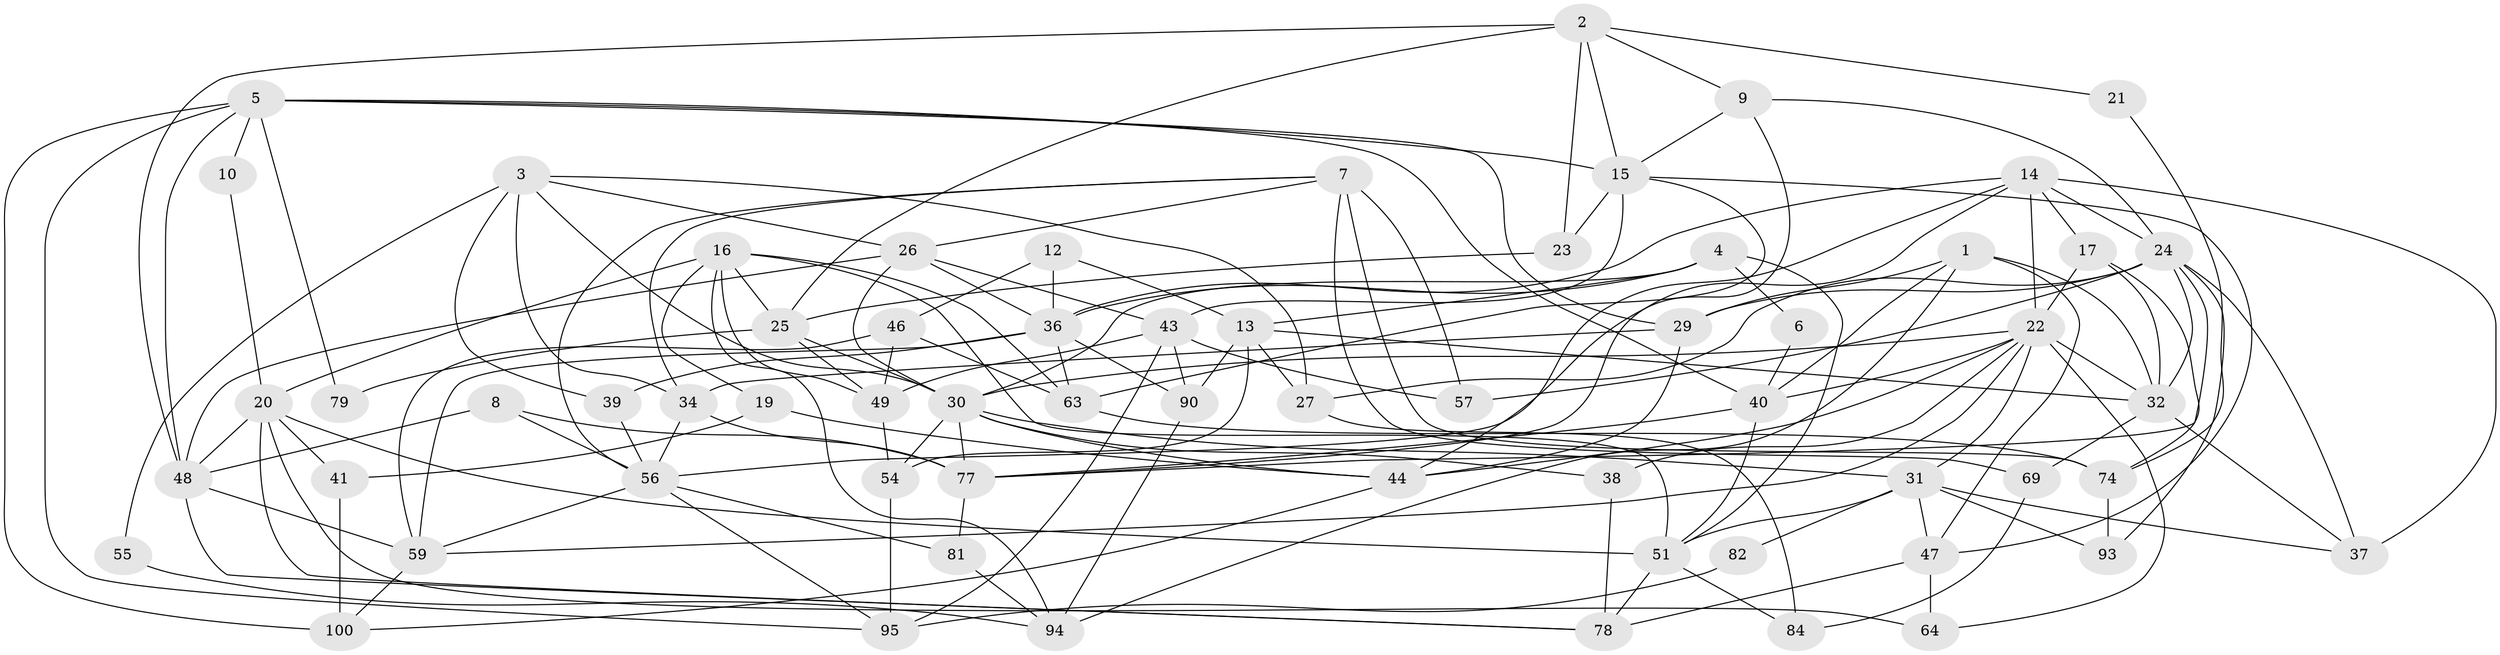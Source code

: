 // original degree distribution, {4: 0.2, 3: 0.26, 7: 0.06, 2: 0.17, 5: 0.2, 6: 0.11}
// Generated by graph-tools (version 1.1) at 2025/11/02/21/25 10:11:14]
// undirected, 63 vertices, 157 edges
graph export_dot {
graph [start="1"]
  node [color=gray90,style=filled];
  1 [super="+75"];
  2 [super="+18"];
  3 [super="+80"];
  4 [super="+85"];
  5 [super="+11"];
  6;
  7 [super="+97"];
  8;
  9;
  10;
  12;
  13 [super="+83"];
  14;
  15 [super="+28"];
  16 [super="+42"];
  17;
  19 [super="+76"];
  20 [super="+35"];
  21;
  22 [super="+71"];
  23 [super="+33"];
  24 [super="+60"];
  25;
  26 [super="+61"];
  27;
  29 [super="+52"];
  30 [super="+92"];
  31 [super="+68"];
  32 [super="+65"];
  34 [super="+91"];
  36 [super="+67"];
  37 [super="+45"];
  38 [super="+99"];
  39 [super="+58"];
  40 [super="+73"];
  41;
  43 [super="+53"];
  44 [super="+70"];
  46;
  47 [super="+50"];
  48 [super="+62"];
  49 [super="+87"];
  51 [super="+66"];
  54;
  55;
  56 [super="+72"];
  57;
  59 [super="+86"];
  63;
  64;
  69;
  74 [super="+89"];
  77 [super="+88"];
  78 [super="+98"];
  79;
  81;
  82;
  84;
  90;
  93;
  94 [super="+96"];
  95;
  100;
  1 -- 32 [weight=2];
  1 -- 47;
  1 -- 94;
  1 -- 40;
  1 -- 29;
  2 -- 21;
  2 -- 48;
  2 -- 23;
  2 -- 9;
  2 -- 25;
  2 -- 15;
  3 -- 30;
  3 -- 34;
  3 -- 55;
  3 -- 39 [weight=2];
  3 -- 26;
  3 -- 27;
  4 -- 13;
  4 -- 30;
  4 -- 51;
  4 -- 6;
  4 -- 36;
  5 -- 100;
  5 -- 48;
  5 -- 79;
  5 -- 95;
  5 -- 10;
  5 -- 15;
  5 -- 29;
  5 -- 40;
  6 -- 40;
  7 -- 69 [weight=2];
  7 -- 74 [weight=2];
  7 -- 34;
  7 -- 56;
  7 -- 57;
  7 -- 26;
  8 -- 56;
  8 -- 77;
  8 -- 48;
  9 -- 15;
  9 -- 44;
  9 -- 24;
  10 -- 20;
  12 -- 46;
  12 -- 36;
  12 -- 13;
  13 -- 54;
  13 -- 90;
  13 -- 27;
  13 -- 32;
  14 -- 24;
  14 -- 17;
  14 -- 56;
  14 -- 36;
  14 -- 77;
  14 -- 37;
  14 -- 22;
  15 -- 63;
  15 -- 23;
  15 -- 43;
  15 -- 47;
  16 -- 25;
  16 -- 63;
  16 -- 94;
  16 -- 19;
  16 -- 51;
  16 -- 20;
  16 -- 49;
  17 -- 74;
  17 -- 32;
  17 -- 22;
  19 -- 41;
  19 -- 44;
  20 -- 78;
  20 -- 48;
  20 -- 64;
  20 -- 51;
  20 -- 41;
  21 -- 74;
  22 -- 31;
  22 -- 38;
  22 -- 44;
  22 -- 59;
  22 -- 40;
  22 -- 64;
  22 -- 30;
  22 -- 32;
  23 -- 25;
  24 -- 37;
  24 -- 32;
  24 -- 57;
  24 -- 93;
  24 -- 77;
  24 -- 27;
  24 -- 29;
  25 -- 49;
  25 -- 79;
  25 -- 30;
  26 -- 43;
  26 -- 30;
  26 -- 36;
  26 -- 48;
  27 -- 84;
  29 -- 44;
  29 -- 34;
  30 -- 44;
  30 -- 38;
  30 -- 54;
  30 -- 31;
  30 -- 77;
  31 -- 51;
  31 -- 82;
  31 -- 93;
  31 -- 37;
  31 -- 47;
  32 -- 37;
  32 -- 69;
  34 -- 77;
  34 -- 56;
  36 -- 63;
  36 -- 90;
  36 -- 59;
  36 -- 39;
  38 -- 78;
  39 -- 56;
  40 -- 51;
  40 -- 77;
  41 -- 100;
  43 -- 90;
  43 -- 57;
  43 -- 95;
  43 -- 49;
  44 -- 100;
  46 -- 63;
  46 -- 59;
  46 -- 49;
  47 -- 64;
  47 -- 78;
  48 -- 78;
  48 -- 59;
  49 -- 54;
  51 -- 84;
  51 -- 78;
  54 -- 95;
  55 -- 94;
  56 -- 81;
  56 -- 59;
  56 -- 95;
  59 -- 100;
  63 -- 74;
  69 -- 84;
  74 -- 93;
  77 -- 81;
  81 -- 94;
  82 -- 95;
  90 -- 94;
}
